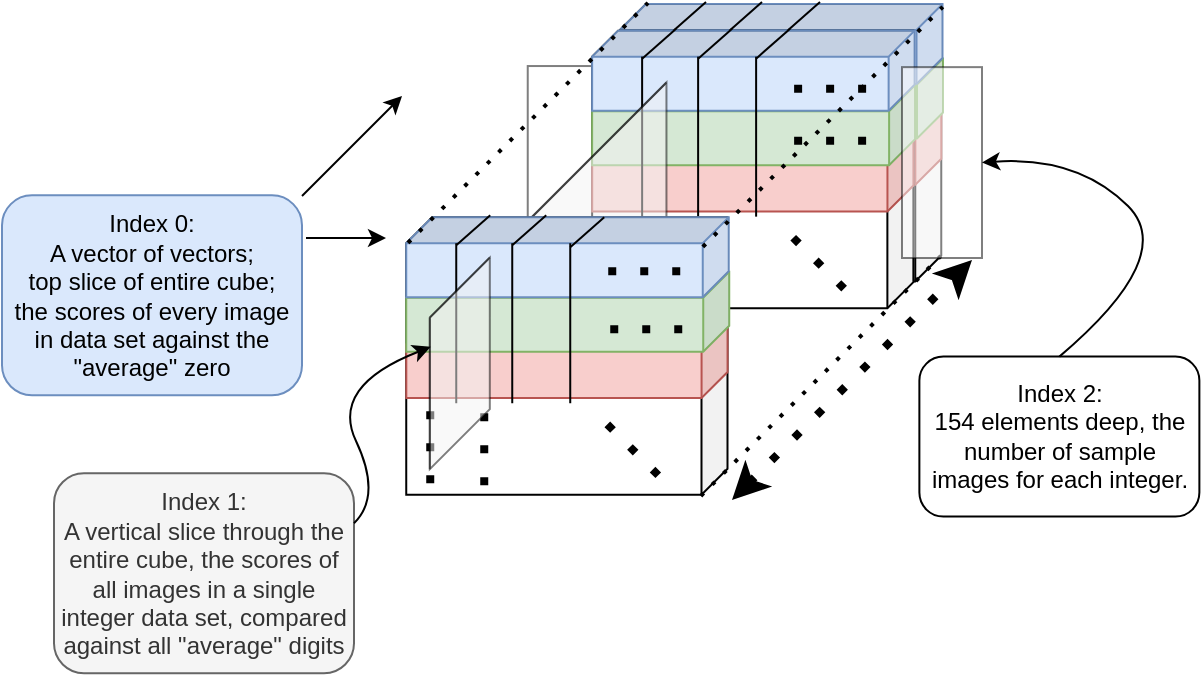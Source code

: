 <mxfile version="21.0.8" type="device"><diagram name="Page-1" id="-Hb2W2plk-sIJbmep7F3"><mxGraphModel dx="1900" dy="541" grid="1" gridSize="10" guides="1" tooltips="1" connect="1" arrows="1" fold="1" page="1" pageScale="1" pageWidth="850" pageHeight="1100" math="0" shadow="0"><root><mxCell id="0"/><mxCell id="1" parent="0"/><mxCell id="3SozwEl9AKoaoGfhHzLY-80" value="" style="rounded=0;whiteSpace=wrap;html=1;opacity=50;" vertex="1" parent="1"><mxGeometry x="202.87" y="155.02" width="40" height="95.43" as="geometry"/></mxCell><mxCell id="3SozwEl9AKoaoGfhHzLY-8" value="" style="shape=cube;whiteSpace=wrap;html=1;boundedLbl=1;backgroundOutline=1;darkOpacity=0.05;darkOpacity2=0.1;rotation=90;size=13;" vertex="1" parent="1"><mxGeometry x="259.94" y="113.06" width="138.75" height="160.63" as="geometry"/></mxCell><mxCell id="3SozwEl9AKoaoGfhHzLY-11" value="" style="shape=cube;whiteSpace=wrap;html=1;boundedLbl=1;backgroundOutline=1;darkOpacity=0.05;darkOpacity2=0.1;rotation=90;size=13;fillColor=#f8cecc;strokeColor=#b85450;" vertex="1" parent="1"><mxGeometry x="309.35" y="114.1" width="40" height="160.63" as="geometry"/></mxCell><mxCell id="3SozwEl9AKoaoGfhHzLY-10" value="" style="shape=cube;whiteSpace=wrap;html=1;boundedLbl=1;backgroundOutline=1;darkOpacity=0.05;darkOpacity2=0.1;rotation=90;size=13;fillColor=#d5e8d4;strokeColor=#82b366;" vertex="1" parent="1"><mxGeometry x="309.75" y="90.5" width="40" height="161.5" as="geometry"/></mxCell><mxCell id="3SozwEl9AKoaoGfhHzLY-9" value="" style="shape=cube;whiteSpace=wrap;html=1;boundedLbl=1;backgroundOutline=1;darkOpacity=0.05;darkOpacity2=0.1;rotation=90;size=13;fillColor=#dae8fc;strokeColor=#6c8ebf;" vertex="1" parent="1"><mxGeometry x="309.63" y="63.38" width="40" height="161.25" as="geometry"/></mxCell><mxCell id="3SozwEl9AKoaoGfhHzLY-12" value="" style="endArrow=none;html=1;rounded=0;" edge="1" parent="1"><mxGeometry width="50" height="50" relative="1" as="geometry"><mxPoint x="274" y="217" as="sourcePoint"/><mxPoint x="274" y="137" as="targetPoint"/></mxGeometry></mxCell><mxCell id="3SozwEl9AKoaoGfhHzLY-13" value="" style="endArrow=none;html=1;rounded=0;" edge="1" parent="1"><mxGeometry width="50" height="50" relative="1" as="geometry"><mxPoint x="302" y="217" as="sourcePoint"/><mxPoint x="302" y="137" as="targetPoint"/></mxGeometry></mxCell><mxCell id="3SozwEl9AKoaoGfhHzLY-14" value="" style="endArrow=none;html=1;rounded=0;" edge="1" parent="1"><mxGeometry width="50" height="50" relative="1" as="geometry"><mxPoint x="331" y="217" as="sourcePoint"/><mxPoint x="331" y="137" as="targetPoint"/></mxGeometry></mxCell><mxCell id="3SozwEl9AKoaoGfhHzLY-15" value="" style="endArrow=none;html=1;rounded=0;" edge="1" parent="1"><mxGeometry width="50" height="50" relative="1" as="geometry"><mxPoint x="275" y="138" as="sourcePoint"/><mxPoint x="292" y="123" as="targetPoint"/></mxGeometry></mxCell><mxCell id="3SozwEl9AKoaoGfhHzLY-17" value="" style="endArrow=none;html=1;rounded=0;" edge="1" parent="1"><mxGeometry width="50" height="50" relative="1" as="geometry"><mxPoint x="303" y="138" as="sourcePoint"/><mxPoint x="320" y="123" as="targetPoint"/></mxGeometry></mxCell><mxCell id="3SozwEl9AKoaoGfhHzLY-18" value="" style="endArrow=none;html=1;rounded=0;" edge="1" parent="1"><mxGeometry width="50" height="50" relative="1" as="geometry"><mxPoint x="332" y="138" as="sourcePoint"/><mxPoint x="349" y="123" as="targetPoint"/></mxGeometry></mxCell><mxCell id="3SozwEl9AKoaoGfhHzLY-19" value="" style="endArrow=classic;dashed=1;html=1;dashPattern=1 3;strokeWidth=4;rounded=0;startArrow=classic;startFill=1;endFill=1;" edge="1" parent="1"><mxGeometry width="50" height="50" relative="1" as="geometry"><mxPoint x="305" y="372" as="sourcePoint"/><mxPoint x="425" y="252" as="targetPoint"/></mxGeometry></mxCell><mxCell id="3SozwEl9AKoaoGfhHzLY-20" value="" style="endArrow=none;dashed=1;html=1;dashPattern=1 3;strokeWidth=4;rounded=0;" edge="1" parent="1"><mxGeometry width="50" height="50" relative="1" as="geometry"><mxPoint x="262" y="259" as="sourcePoint"/><mxPoint x="262" y="219" as="targetPoint"/></mxGeometry></mxCell><mxCell id="3SozwEl9AKoaoGfhHzLY-21" value="" style="endArrow=none;dashed=1;html=1;dashPattern=1 3;strokeWidth=4;rounded=0;" edge="1" parent="1"><mxGeometry width="50" height="50" relative="1" as="geometry"><mxPoint x="288" y="258" as="sourcePoint"/><mxPoint x="288" y="218" as="targetPoint"/></mxGeometry></mxCell><mxCell id="3SozwEl9AKoaoGfhHzLY-22" value="" style="endArrow=none;dashed=1;html=1;dashPattern=1 3;strokeWidth=4;rounded=0;" edge="1" parent="1"><mxGeometry width="50" height="50" relative="1" as="geometry"><mxPoint x="386" y="153" as="sourcePoint"/><mxPoint x="346" y="153" as="targetPoint"/></mxGeometry></mxCell><mxCell id="3SozwEl9AKoaoGfhHzLY-23" value="" style="endArrow=none;dashed=1;html=1;dashPattern=1 3;strokeWidth=4;rounded=0;" edge="1" parent="1"><mxGeometry width="50" height="50" relative="1" as="geometry"><mxPoint x="387" y="180" as="sourcePoint"/><mxPoint x="347" y="180" as="targetPoint"/></mxGeometry></mxCell><mxCell id="3SozwEl9AKoaoGfhHzLY-24" value="" style="endArrow=none;dashed=1;html=1;dashPattern=1 3;strokeWidth=4;rounded=0;" edge="1" parent="1"><mxGeometry width="50" height="50" relative="1" as="geometry"><mxPoint x="375" y="253" as="sourcePoint"/><mxPoint x="345" y="223" as="targetPoint"/></mxGeometry></mxCell><mxCell id="3SozwEl9AKoaoGfhHzLY-63" style="edgeStyle=orthogonalEdgeStyle;rounded=0;orthogonalLoop=1;jettySize=auto;html=1;exitX=1;exitY=0;exitDx=0;exitDy=0;strokeColor=none;" edge="1" parent="1" source="3SozwEl9AKoaoGfhHzLY-27"><mxGeometry relative="1" as="geometry"><mxPoint x="120" y="160" as="targetPoint"/></mxGeometry></mxCell><mxCell id="3SozwEl9AKoaoGfhHzLY-27" value="Index 0:&lt;br&gt;A vector of vectors;&lt;br&gt;top slice of entire cube;&lt;br&gt;the scores of every image in data set against the &quot;average&quot; zero" style="rounded=1;whiteSpace=wrap;html=1;fillColor=#dae8fc;strokeColor=#6c8ebf;" vertex="1" parent="1"><mxGeometry x="-60" y="219.68" width="150" height="100" as="geometry"/></mxCell><mxCell id="3SozwEl9AKoaoGfhHzLY-28" value="" style="shape=cube;whiteSpace=wrap;html=1;boundedLbl=1;backgroundOutline=1;darkOpacity=0.05;darkOpacity2=0.1;rotation=90;size=13;" vertex="1" parent="1"><mxGeometry x="246" y="126.38" width="138.75" height="160.63" as="geometry"/></mxCell><mxCell id="3SozwEl9AKoaoGfhHzLY-29" value="" style="shape=cube;whiteSpace=wrap;html=1;boundedLbl=1;backgroundOutline=1;darkOpacity=0.05;darkOpacity2=0.1;rotation=90;size=13;fillColor=#f8cecc;strokeColor=#b85450;" vertex="1" parent="1"><mxGeometry x="295.41" y="127.42" width="40" height="160.63" as="geometry"/></mxCell><mxCell id="3SozwEl9AKoaoGfhHzLY-30" value="" style="shape=cube;whiteSpace=wrap;html=1;boundedLbl=1;backgroundOutline=1;darkOpacity=0.05;darkOpacity2=0.1;rotation=90;size=13;fillColor=#d5e8d4;strokeColor=#82b366;" vertex="1" parent="1"><mxGeometry x="295.81" y="103.82" width="40" height="161.5" as="geometry"/></mxCell><mxCell id="3SozwEl9AKoaoGfhHzLY-31" value="" style="shape=cube;whiteSpace=wrap;html=1;boundedLbl=1;backgroundOutline=1;darkOpacity=0.05;darkOpacity2=0.1;rotation=90;size=13;fillColor=#dae8fc;strokeColor=#6c8ebf;" vertex="1" parent="1"><mxGeometry x="295.69" y="76.7" width="40" height="161.25" as="geometry"/></mxCell><mxCell id="3SozwEl9AKoaoGfhHzLY-32" value="" style="endArrow=none;html=1;rounded=0;" edge="1" parent="1"><mxGeometry width="50" height="50" relative="1" as="geometry"><mxPoint x="260.06" y="230.32" as="sourcePoint"/><mxPoint x="260.06" y="150.32" as="targetPoint"/></mxGeometry></mxCell><mxCell id="3SozwEl9AKoaoGfhHzLY-33" value="" style="endArrow=none;html=1;rounded=0;" edge="1" parent="1"><mxGeometry width="50" height="50" relative="1" as="geometry"><mxPoint x="288.06" y="230.32" as="sourcePoint"/><mxPoint x="288.06" y="150.32" as="targetPoint"/></mxGeometry></mxCell><mxCell id="3SozwEl9AKoaoGfhHzLY-70" value="" style="shape=cube;whiteSpace=wrap;html=1;boundedLbl=1;backgroundOutline=1;darkOpacity=0.05;darkOpacity2=0.1;size=160;rotation=90;opacity=50;" vertex="1" parent="1"><mxGeometry x="117.06" y="197.22" width="189.12" height="121.21" as="geometry"/></mxCell><mxCell id="3SozwEl9AKoaoGfhHzLY-43" value="" style="shape=cube;whiteSpace=wrap;html=1;boundedLbl=1;backgroundOutline=1;darkOpacity=0.05;darkOpacity2=0.1;rotation=90;size=13;" vertex="1" parent="1"><mxGeometry x="153.06" y="219.68" width="138.75" height="160.63" as="geometry"/></mxCell><mxCell id="3SozwEl9AKoaoGfhHzLY-34" value="" style="endArrow=none;html=1;rounded=0;" edge="1" parent="1"><mxGeometry width="50" height="50" relative="1" as="geometry"><mxPoint x="317.06" y="230.32" as="sourcePoint"/><mxPoint x="317.06" y="150.32" as="targetPoint"/></mxGeometry></mxCell><mxCell id="3SozwEl9AKoaoGfhHzLY-35" value="" style="endArrow=none;html=1;rounded=0;" edge="1" parent="1"><mxGeometry width="50" height="50" relative="1" as="geometry"><mxPoint x="260.06" y="151.32" as="sourcePoint"/><mxPoint x="277.06" y="136.32" as="targetPoint"/></mxGeometry></mxCell><mxCell id="3SozwEl9AKoaoGfhHzLY-36" value="" style="endArrow=none;html=1;rounded=0;" edge="1" parent="1"><mxGeometry width="50" height="50" relative="1" as="geometry"><mxPoint x="288.06" y="151.32" as="sourcePoint"/><mxPoint x="305.06" y="136.32" as="targetPoint"/></mxGeometry></mxCell><mxCell id="3SozwEl9AKoaoGfhHzLY-37" value="" style="endArrow=none;html=1;rounded=0;" edge="1" parent="1"><mxGeometry width="50" height="50" relative="1" as="geometry"><mxPoint x="317.06" y="151.32" as="sourcePoint"/><mxPoint x="334.06" y="136.32" as="targetPoint"/></mxGeometry></mxCell><mxCell id="3SozwEl9AKoaoGfhHzLY-38" value="" style="endArrow=none;dashed=1;html=1;dashPattern=1 3;strokeWidth=4;rounded=0;" edge="1" parent="1"><mxGeometry width="50" height="50" relative="1" as="geometry"><mxPoint x="248.06" y="272.32" as="sourcePoint"/><mxPoint x="248.06" y="232.32" as="targetPoint"/></mxGeometry></mxCell><mxCell id="3SozwEl9AKoaoGfhHzLY-39" value="" style="endArrow=none;dashed=1;html=1;dashPattern=1 3;strokeWidth=4;rounded=0;" edge="1" parent="1"><mxGeometry width="50" height="50" relative="1" as="geometry"><mxPoint x="274.06" y="271.32" as="sourcePoint"/><mxPoint x="274.06" y="231.32" as="targetPoint"/></mxGeometry></mxCell><mxCell id="3SozwEl9AKoaoGfhHzLY-40" value="" style="endArrow=none;dashed=1;html=1;dashPattern=1 3;strokeWidth=4;rounded=0;" edge="1" parent="1"><mxGeometry width="50" height="50" relative="1" as="geometry"><mxPoint x="372.06" y="166.32" as="sourcePoint"/><mxPoint x="332.06" y="166.32" as="targetPoint"/></mxGeometry></mxCell><mxCell id="3SozwEl9AKoaoGfhHzLY-41" value="" style="endArrow=none;dashed=1;html=1;dashPattern=1 3;strokeWidth=4;rounded=0;" edge="1" parent="1"><mxGeometry width="50" height="50" relative="1" as="geometry"><mxPoint x="372.06" y="192.32" as="sourcePoint"/><mxPoint x="332.06" y="192.32" as="targetPoint"/></mxGeometry></mxCell><mxCell id="3SozwEl9AKoaoGfhHzLY-42" value="" style="endArrow=none;dashed=1;html=1;dashPattern=1 3;strokeWidth=4;rounded=0;" edge="1" parent="1"><mxGeometry width="50" height="50" relative="1" as="geometry"><mxPoint x="361.06" y="266.32" as="sourcePoint"/><mxPoint x="331.06" y="236.32" as="targetPoint"/></mxGeometry></mxCell><mxCell id="3SozwEl9AKoaoGfhHzLY-44" value="" style="shape=cube;whiteSpace=wrap;html=1;boundedLbl=1;backgroundOutline=1;darkOpacity=0.05;darkOpacity2=0.1;rotation=90;size=13;fillColor=#f8cecc;strokeColor=#b85450;" vertex="1" parent="1"><mxGeometry x="202.47" y="220.72" width="40" height="160.63" as="geometry"/></mxCell><mxCell id="3SozwEl9AKoaoGfhHzLY-45" value="" style="shape=cube;whiteSpace=wrap;html=1;boundedLbl=1;backgroundOutline=1;darkOpacity=0.05;darkOpacity2=0.1;rotation=90;size=13;fillColor=#d5e8d4;strokeColor=#82b366;" vertex="1" parent="1"><mxGeometry x="202.87" y="197.12" width="40" height="161.5" as="geometry"/></mxCell><mxCell id="3SozwEl9AKoaoGfhHzLY-46" value="" style="shape=cube;whiteSpace=wrap;html=1;boundedLbl=1;backgroundOutline=1;darkOpacity=0.05;darkOpacity2=0.1;rotation=90;size=13;fillColor=#dae8fc;strokeColor=#6c8ebf;" vertex="1" parent="1"><mxGeometry x="202.75" y="170" width="40" height="161.25" as="geometry"/></mxCell><mxCell id="3SozwEl9AKoaoGfhHzLY-47" value="" style="endArrow=none;html=1;rounded=0;" edge="1" parent="1"><mxGeometry width="50" height="50" relative="1" as="geometry"><mxPoint x="167.12" y="323.62" as="sourcePoint"/><mxPoint x="167.12" y="243.62" as="targetPoint"/></mxGeometry></mxCell><mxCell id="3SozwEl9AKoaoGfhHzLY-48" value="" style="endArrow=none;html=1;rounded=0;" edge="1" parent="1"><mxGeometry width="50" height="50" relative="1" as="geometry"><mxPoint x="195.12" y="323.62" as="sourcePoint"/><mxPoint x="195.12" y="243.62" as="targetPoint"/></mxGeometry></mxCell><mxCell id="3SozwEl9AKoaoGfhHzLY-50" value="" style="endArrow=none;html=1;rounded=0;" edge="1" parent="1"><mxGeometry width="50" height="50" relative="1" as="geometry"><mxPoint x="167.12" y="244.62" as="sourcePoint"/><mxPoint x="184.12" y="229.62" as="targetPoint"/></mxGeometry></mxCell><mxCell id="3SozwEl9AKoaoGfhHzLY-51" value="" style="endArrow=none;html=1;rounded=0;" edge="1" parent="1"><mxGeometry width="50" height="50" relative="1" as="geometry"><mxPoint x="195.12" y="244.62" as="sourcePoint"/><mxPoint x="212.12" y="229.62" as="targetPoint"/></mxGeometry></mxCell><mxCell id="3SozwEl9AKoaoGfhHzLY-52" value="" style="endArrow=none;html=1;rounded=0;" edge="1" parent="1"><mxGeometry width="50" height="50" relative="1" as="geometry"><mxPoint x="224.12" y="245.62" as="sourcePoint"/><mxPoint x="241.12" y="230.62" as="targetPoint"/></mxGeometry></mxCell><mxCell id="3SozwEl9AKoaoGfhHzLY-55" value="" style="endArrow=none;dashed=1;html=1;dashPattern=1 3;strokeWidth=4;rounded=0;" edge="1" parent="1"><mxGeometry width="50" height="50" relative="1" as="geometry"><mxPoint x="279.12" y="257.62" as="sourcePoint"/><mxPoint x="239.12" y="257.62" as="targetPoint"/></mxGeometry></mxCell><mxCell id="3SozwEl9AKoaoGfhHzLY-56" value="" style="endArrow=none;dashed=1;html=1;dashPattern=1 3;strokeWidth=4;rounded=0;" edge="1" parent="1"><mxGeometry width="50" height="50" relative="1" as="geometry"><mxPoint x="280.12" y="286.62" as="sourcePoint"/><mxPoint x="240.12" y="286.62" as="targetPoint"/></mxGeometry></mxCell><mxCell id="3SozwEl9AKoaoGfhHzLY-57" value="" style="endArrow=none;dashed=1;html=1;dashPattern=1 3;strokeWidth=4;rounded=0;" edge="1" parent="1"><mxGeometry width="50" height="50" relative="1" as="geometry"><mxPoint x="268.12" y="359.62" as="sourcePoint"/><mxPoint x="238.12" y="329.62" as="targetPoint"/></mxGeometry></mxCell><mxCell id="3SozwEl9AKoaoGfhHzLY-54" value="" style="endArrow=none;dashed=1;html=1;dashPattern=1 3;strokeWidth=4;rounded=0;" edge="1" parent="1"><mxGeometry width="50" height="50" relative="1" as="geometry"><mxPoint x="181.12" y="364.62" as="sourcePoint"/><mxPoint x="181.12" y="324.62" as="targetPoint"/></mxGeometry></mxCell><mxCell id="3SozwEl9AKoaoGfhHzLY-59" value="Index 2:&lt;br&gt;154 elements deep, the number of sample images for each integer." style="rounded=1;whiteSpace=wrap;html=1;" vertex="1" parent="1"><mxGeometry x="398.69" y="300.31" width="140" height="80" as="geometry"/></mxCell><mxCell id="3SozwEl9AKoaoGfhHzLY-60" value="" style="endArrow=none;dashed=1;html=1;dashPattern=1 3;strokeWidth=2;rounded=0;startArrow=none;startFill=0;endFill=0;" edge="1" parent="1"><mxGeometry width="50" height="50" relative="1" as="geometry"><mxPoint x="289.41" y="370" as="sourcePoint"/><mxPoint x="409.41" y="250" as="targetPoint"/></mxGeometry></mxCell><mxCell id="3SozwEl9AKoaoGfhHzLY-61" value="" style="endArrow=none;dashed=1;html=1;dashPattern=1 3;strokeWidth=2;rounded=0;startArrow=none;startFill=0;endFill=0;" edge="1" parent="1"><mxGeometry width="50" height="50" relative="1" as="geometry"><mxPoint x="290.41" y="245.41" as="sourcePoint"/><mxPoint x="410.41" y="125.41" as="targetPoint"/></mxGeometry></mxCell><mxCell id="3SozwEl9AKoaoGfhHzLY-62" value="" style="endArrow=none;dashed=1;html=1;dashPattern=1 3;strokeWidth=2;rounded=0;startArrow=none;startFill=0;endFill=0;" edge="1" parent="1"><mxGeometry width="50" height="50" relative="1" as="geometry"><mxPoint x="143.0" y="243.41" as="sourcePoint"/><mxPoint x="263" y="123.41" as="targetPoint"/></mxGeometry></mxCell><mxCell id="3SozwEl9AKoaoGfhHzLY-64" value="" style="endArrow=classic;html=1;rounded=0;" edge="1" parent="1"><mxGeometry width="50" height="50" relative="1" as="geometry"><mxPoint x="90" y="220" as="sourcePoint"/><mxPoint x="140" y="170" as="targetPoint"/></mxGeometry></mxCell><mxCell id="3SozwEl9AKoaoGfhHzLY-65" value="" style="endArrow=classic;html=1;rounded=0;" edge="1" parent="1"><mxGeometry width="50" height="50" relative="1" as="geometry"><mxPoint x="92" y="241" as="sourcePoint"/><mxPoint x="132" y="241" as="targetPoint"/></mxGeometry></mxCell><mxCell id="3SozwEl9AKoaoGfhHzLY-53" value="" style="endArrow=none;dashed=1;html=1;dashPattern=1 3;strokeWidth=4;rounded=0;" edge="1" parent="1"><mxGeometry width="50" height="50" relative="1" as="geometry"><mxPoint x="154.12" y="363.62" as="sourcePoint"/><mxPoint x="154.12" y="323.62" as="targetPoint"/></mxGeometry></mxCell><mxCell id="3SozwEl9AKoaoGfhHzLY-68" value="Index 1:&lt;br&gt;A vertical slice through the entire cube, the scores of all images in a single integer data set, compared against all &quot;average&quot; digits" style="rounded=1;whiteSpace=wrap;html=1;fillColor=#f5f5f5;strokeColor=#666666;fontColor=#333333;" vertex="1" parent="1"><mxGeometry x="-34" y="358.62" width="150" height="100" as="geometry"/></mxCell><mxCell id="3SozwEl9AKoaoGfhHzLY-69" value="" style="shape=cube;whiteSpace=wrap;html=1;boundedLbl=1;backgroundOutline=1;darkOpacity=0.05;darkOpacity2=0.1;size=30;rotation=90;opacity=50;" vertex="1" parent="1"><mxGeometry x="116" y="288.68" width="105.81" height="30" as="geometry"/></mxCell><mxCell id="3SozwEl9AKoaoGfhHzLY-73" value="" style="endArrow=none;html=1;rounded=0;" edge="1" parent="1"><mxGeometry width="50" height="50" relative="1" as="geometry"><mxPoint x="224.12" y="323.62" as="sourcePoint"/><mxPoint x="224.12" y="243.62" as="targetPoint"/></mxGeometry></mxCell><mxCell id="3SozwEl9AKoaoGfhHzLY-74" value="" style="curved=1;endArrow=classic;html=1;rounded=0;exitX=1;exitY=0.25;exitDx=0;exitDy=0;entryX=0.422;entryY=0.984;entryDx=0;entryDy=0;entryPerimeter=0;" edge="1" parent="1" source="3SozwEl9AKoaoGfhHzLY-68" target="3SozwEl9AKoaoGfhHzLY-69"><mxGeometry width="50" height="50" relative="1" as="geometry"><mxPoint x="104" y="365" as="sourcePoint"/><mxPoint x="154" y="315" as="targetPoint"/><Array as="points"><mxPoint x="130" y="370"/><mxPoint x="104" y="315"/></Array></mxGeometry></mxCell><mxCell id="3SozwEl9AKoaoGfhHzLY-78" value="" style="rounded=0;whiteSpace=wrap;html=1;opacity=50;" vertex="1" parent="1"><mxGeometry x="390" y="155.57" width="40" height="95.43" as="geometry"/></mxCell><mxCell id="3SozwEl9AKoaoGfhHzLY-81" value="" style="curved=1;endArrow=classic;html=1;rounded=0;entryX=1;entryY=0.5;entryDx=0;entryDy=0;exitX=0.5;exitY=0;exitDx=0;exitDy=0;" edge="1" parent="1" source="3SozwEl9AKoaoGfhHzLY-59" target="3SozwEl9AKoaoGfhHzLY-78"><mxGeometry width="50" height="50" relative="1" as="geometry"><mxPoint x="478" y="250" as="sourcePoint"/><mxPoint x="528" y="200" as="targetPoint"/><Array as="points"><mxPoint x="528" y="250"/><mxPoint x="478" y="200"/></Array></mxGeometry></mxCell></root></mxGraphModel></diagram></mxfile>